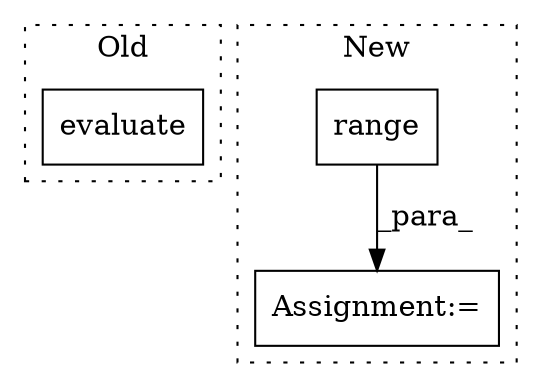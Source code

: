 digraph G {
subgraph cluster0 {
1 [label="evaluate" a="32" s="4453,4465" l="9,1" shape="box"];
label = "Old";
style="dotted";
}
subgraph cluster1 {
2 [label="range" a="32" s="4693,4702" l="6,1" shape="box"];
3 [label="Assignment:=" a="7" s="4686" l="26" shape="box"];
label = "New";
style="dotted";
}
2 -> 3 [label="_para_"];
}